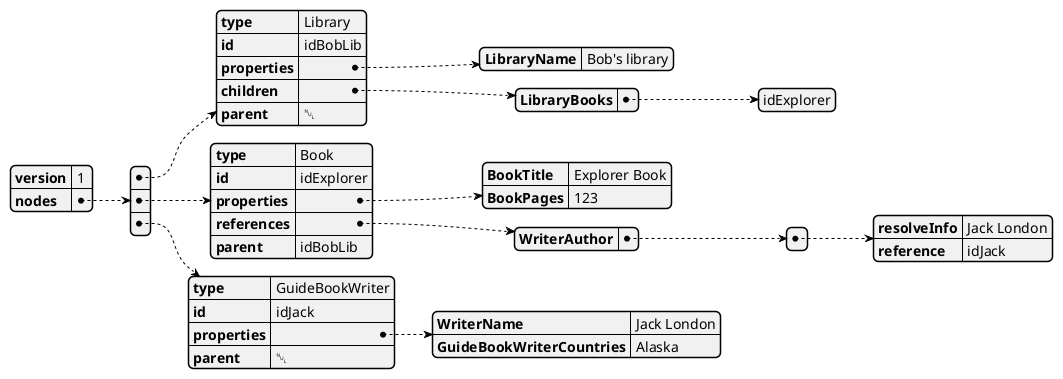 @startjson
{
    "version": "1",
    "nodes": [
      {
        "type": "Library",
        "id": "idBobLib",
        "properties": {
          "LibraryName": "Bob's library"
        },
        "children": {
          "LibraryBooks": [
            "idExplorer"
          ]
        },
        "parent": null
      },
      {
        "type": "Book",
        "id": "idExplorer",
        "properties": {
          "BookTitle": "Explorer Book",
          "BookPages": "123"
        },
        "references": {
            "WriterAuthor": [
                {
                    "resolveInfo": "Jack London",
                    "reference": "idJack"
                }
            ]
        },
        "parent": "idBobLib"
      },
      {
        "type": "GuideBookWriter",
        "id": "idJack",
        "properties": {
          "WriterName": "Jack London",
          "GuideBookWriterCountries": "Alaska"
        },
        "parent": null
      }
    ]
}
@endjson
